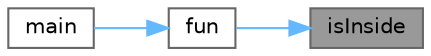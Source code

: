 digraph "isInside"
{
 // LATEX_PDF_SIZE
  bgcolor="transparent";
  edge [fontname=Helvetica,fontsize=10,labelfontname=Helvetica,labelfontsize=10];
  node [fontname=Helvetica,fontsize=10,shape=box,height=0.2,width=0.4];
  rankdir="RL";
  Node1 [label="isInside",height=0.2,width=0.4,color="gray40", fillcolor="grey60", style="filled", fontcolor="black",tooltip="This function checks whether the given point lies inside the given polygon or not."];
  Node1 -> Node2 [dir="back",color="steelblue1",style="solid"];
  Node2 [label="fun",height=0.2,width=0.4,color="grey40", fillcolor="white", style="filled",URL="$main2_8cpp.html#a0ce96b3796447f52aac4d63495f6ae77",tooltip="The algorithm for decomposition of the given polygon into convex polygons."];
  Node2 -> Node3 [dir="back",color="steelblue1",style="solid"];
  Node3 [label="main",height=0.2,width=0.4,color="grey40", fillcolor="white", style="filled",URL="$main2_8cpp.html#ae66f6b31b5ad750f1fe042a706a4e3d4",tooltip=" "];
}
